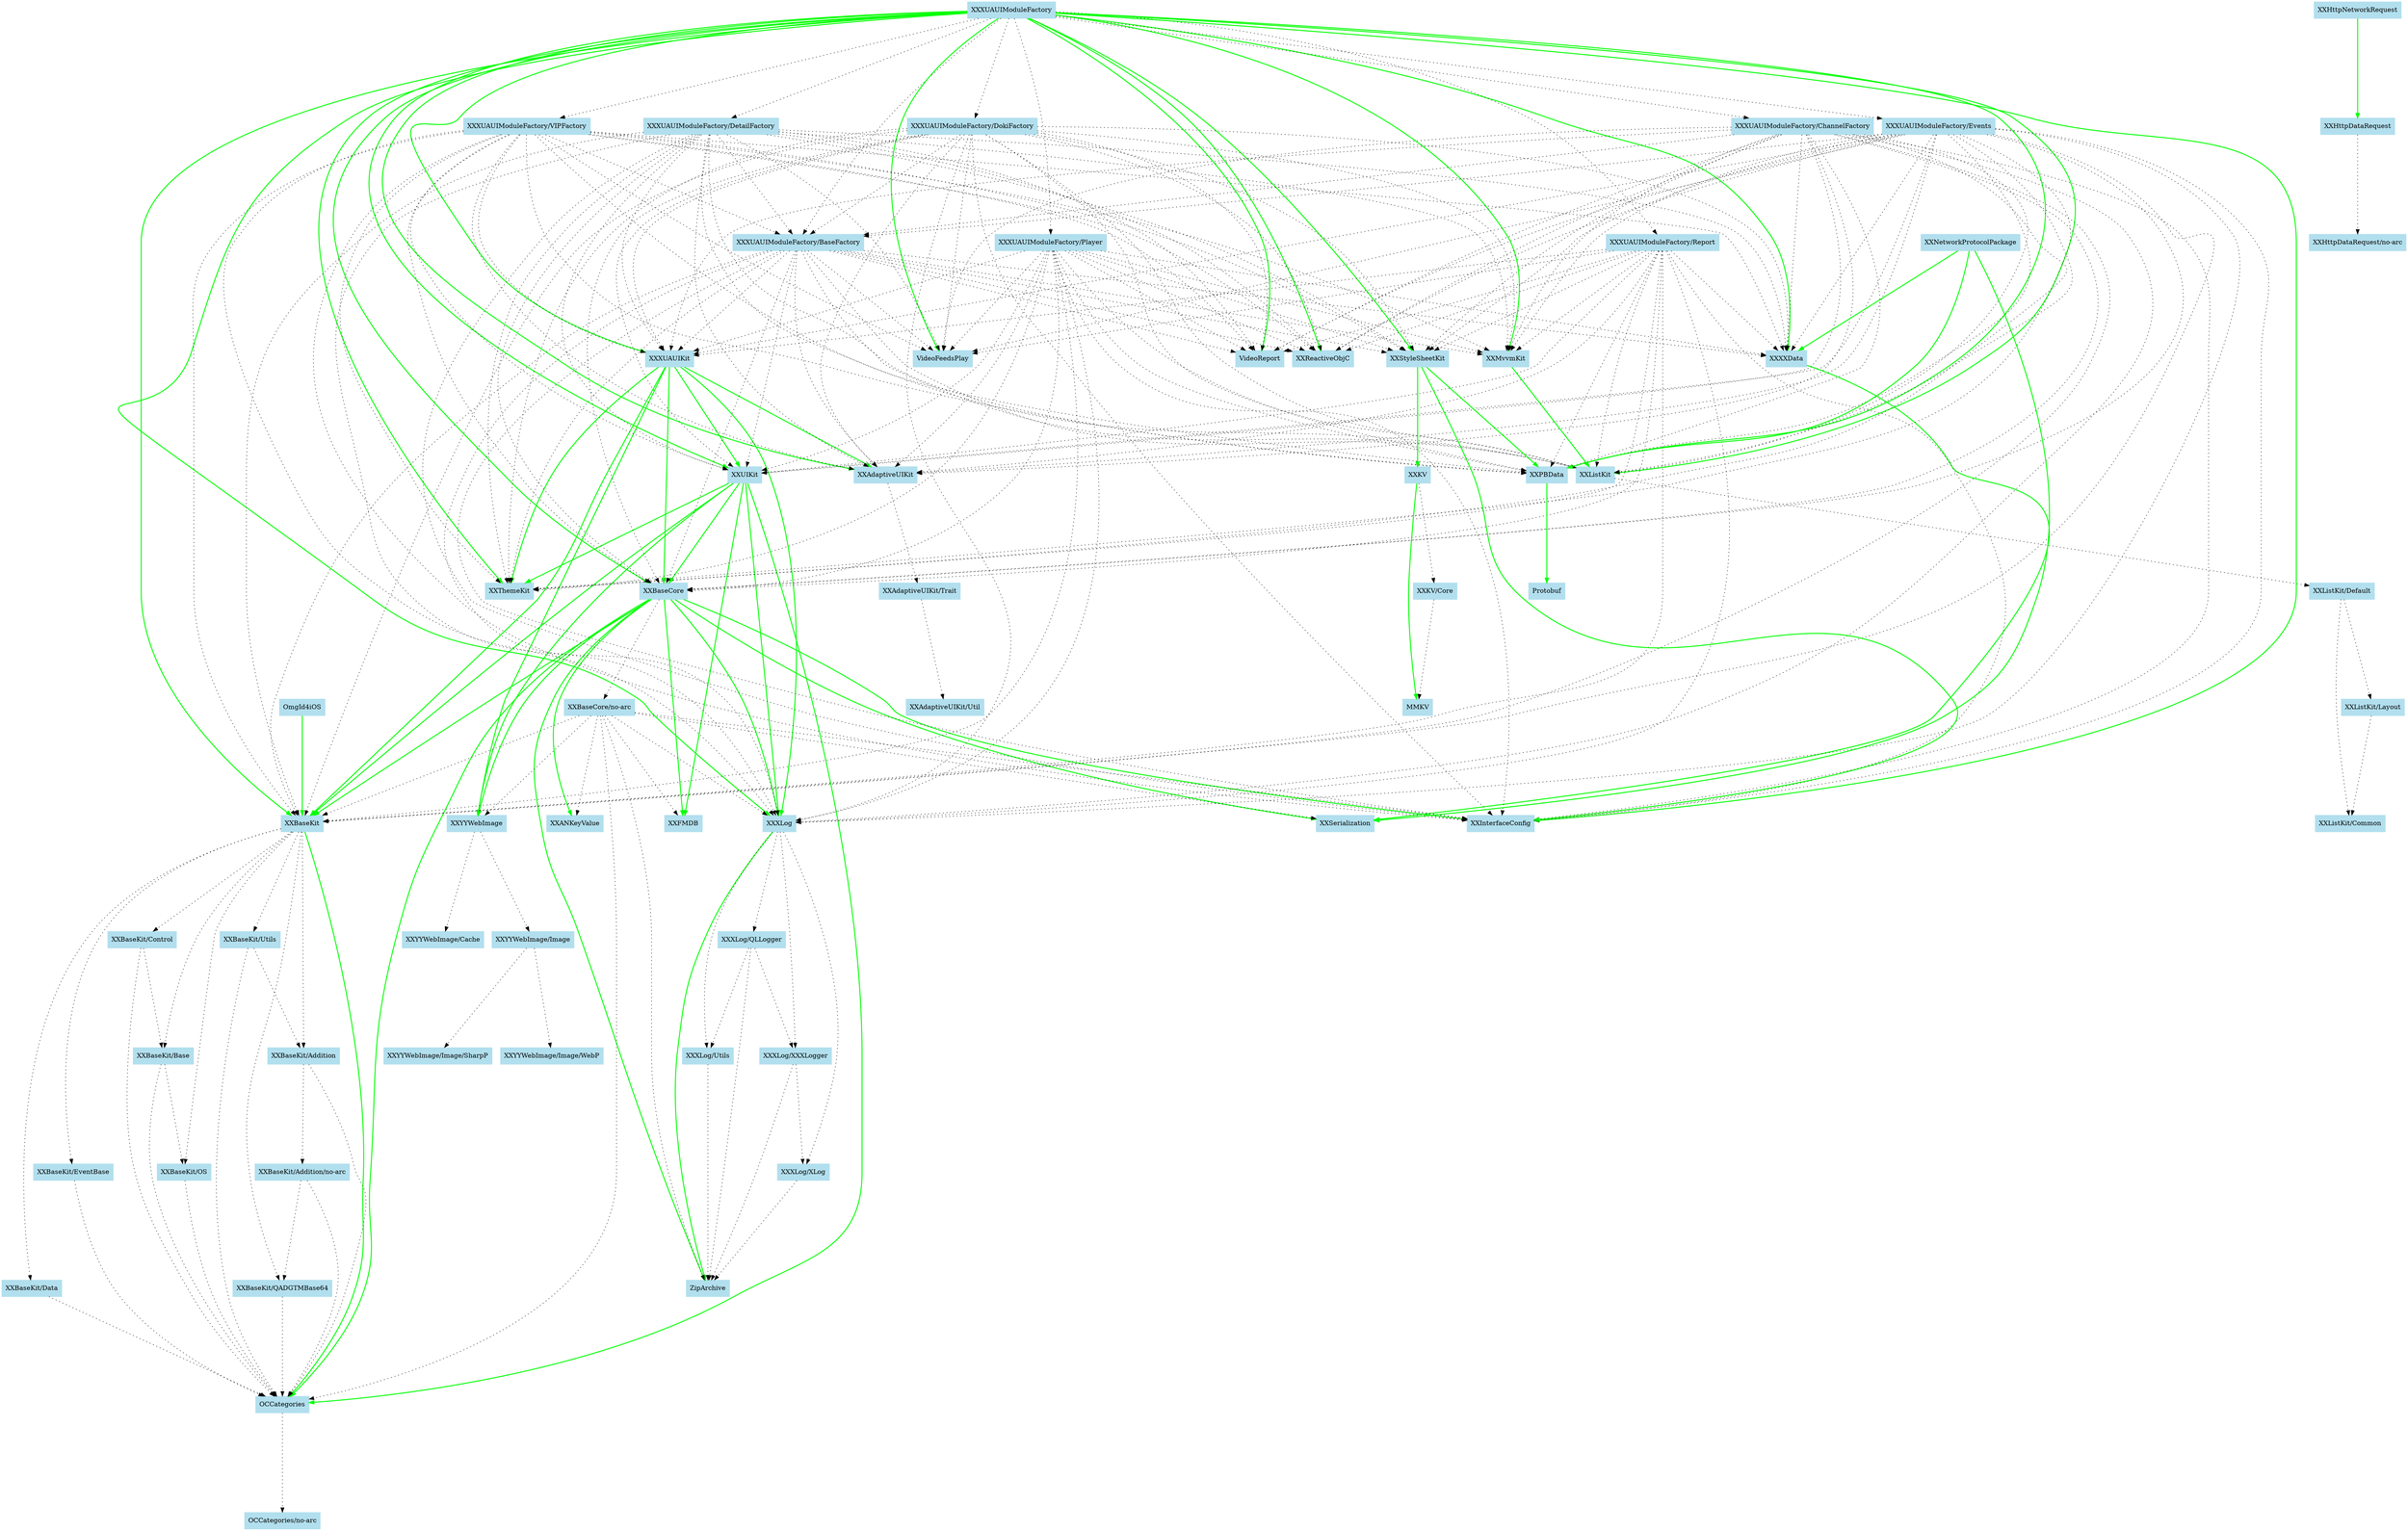 digraph demo {
node [color=lightblue2, style=filled];
ranksep = 3;
"MMKV"[shape=box]
"OCCategories"[shape=box]
"OCCategories" -> "OCCategories/no-arc"[color=black, shape=box, style=dotted]
"OCCategories/no-arc"[shape=box]
"OmgId4iOS"[shape=box]
"OmgId4iOS" -> "XXBaseKit"[color=green, shape=box, style=bold]
"Protobuf"[shape=box]
"XXXXData"[shape=box]
"XXXXData" -> "XXSerialization"[color=green, shape=box, style=bold]
"XXXUAUIKit"[shape=box]
"XXXUAUIKit" -> "XXAdaptiveUIKit"[color=green, shape=box, style=bold]
"XXXUAUIKit" -> "XXBaseCore"[color=green, shape=box, style=bold]
"XXXUAUIKit" -> "XXBaseKit"[color=green, shape=box, style=bold]
"XXXUAUIKit" -> "XXThemeKit"[color=green, shape=box, style=bold]
"XXXUAUIKit" -> "XXUIKit"[color=green, shape=box, style=bold]
"XXXUAUIKit" -> "XXXLog"[color=green, shape=box, style=bold]
"XXXUAUIKit" -> "XXYYWebImage"[color=green, shape=box, style=bold]
"XXXUAUIModuleFactory"[shape=box]
"XXXUAUIModuleFactory" -> "XXXXData"[color=green, shape=box, style=bold]
"XXXUAUIModuleFactory" -> "XXXUAUIKit"[color=green, shape=box, style=bold]
"XXXUAUIModuleFactory" -> "XXXUAUIModuleFactory/BaseFactory"[color=black, shape=box, style=dotted]
"XXXUAUIModuleFactory" -> "XXXUAUIModuleFactory/ChannelFactory"[color=black, shape=box, style=dotted]
"XXXUAUIModuleFactory" -> "XXXUAUIModuleFactory/DetailFactory"[color=black, shape=box, style=dotted]
"XXXUAUIModuleFactory" -> "XXXUAUIModuleFactory/DokiFactory"[color=black, shape=box, style=dotted]
"XXXUAUIModuleFactory" -> "XXXUAUIModuleFactory/Events"[color=black, shape=box, style=dotted]
"XXXUAUIModuleFactory" -> "XXXUAUIModuleFactory/Player"[color=black, shape=box, style=dotted]
"XXXUAUIModuleFactory" -> "XXXUAUIModuleFactory/Report"[color=black, shape=box, style=dotted]
"XXXUAUIModuleFactory" -> "XXXUAUIModuleFactory/VIPFactory"[color=black, shape=box, style=dotted]
"XXXUAUIModuleFactory" -> "XXAdaptiveUIKit"[color=green, shape=box, style=bold]
"XXXUAUIModuleFactory" -> "XXBaseCore"[color=green, shape=box, style=bold]
"XXXUAUIModuleFactory" -> "XXBaseKit"[color=green, shape=box, style=bold]
"XXXUAUIModuleFactory" -> "XXInterfaceConfig"[color=green, shape=box, style=bold]
"XXXUAUIModuleFactory" -> "XXListKit"[color=green, shape=box, style=bold]
"XXXUAUIModuleFactory" -> "XXMvvmKit"[color=green, shape=box, style=bold]
"XXXUAUIModuleFactory" -> "XXPBData"[color=green, shape=box, style=bold]
"XXXUAUIModuleFactory" -> "XXReactiveObjC"[color=green, shape=box, style=bold]
"XXXUAUIModuleFactory" -> "XXStyleSheetKit"[color=green, shape=box, style=bold]
"XXXUAUIModuleFactory" -> "XXThemeKit"[color=green, shape=box, style=bold]
"XXXUAUIModuleFactory" -> "XXUIKit"[color=green, shape=box, style=bold]
"XXXUAUIModuleFactory" -> "XXXLog"[color=green, shape=box, style=bold]
"XXXUAUIModuleFactory" -> "VideoFeedsPlay"[color=green, shape=box, style=bold]
"XXXUAUIModuleFactory" -> "VideoReport"[color=green, shape=box, style=bold]
"XXXUAUIModuleFactory/BaseFactory"[shape=box]
"XXXUAUIModuleFactory/BaseFactory" -> "XXXXData"[color=black, shape=box, style=dotted]
"XXXUAUIModuleFactory/BaseFactory" -> "XXXUAUIKit"[color=black, shape=box, style=dotted]
"XXXUAUIModuleFactory/BaseFactory" -> "XXAdaptiveUIKit"[color=black, shape=box, style=dotted]
"XXXUAUIModuleFactory/BaseFactory" -> "XXBaseCore"[color=black, shape=box, style=dotted]
"XXXUAUIModuleFactory/BaseFactory" -> "XXBaseKit"[color=black, shape=box, style=dotted]
"XXXUAUIModuleFactory/BaseFactory" -> "XXInterfaceConfig"[color=black, shape=box, style=dotted]
"XXXUAUIModuleFactory/BaseFactory" -> "XXListKit"[color=black, shape=box, style=dotted]
"XXXUAUIModuleFactory/BaseFactory" -> "XXMvvmKit"[color=black, shape=box, style=dotted]
"XXXUAUIModuleFactory/BaseFactory" -> "XXPBData"[color=black, shape=box, style=dotted]
"XXXUAUIModuleFactory/BaseFactory" -> "XXReactiveObjC"[color=black, shape=box, style=dotted]
"XXXUAUIModuleFactory/BaseFactory" -> "XXStyleSheetKit"[color=black, shape=box, style=dotted]
"XXXUAUIModuleFactory/BaseFactory" -> "XXThemeKit"[color=black, shape=box, style=dotted]
"XXXUAUIModuleFactory/BaseFactory" -> "XXUIKit"[color=black, shape=box, style=dotted]
"XXXUAUIModuleFactory/BaseFactory" -> "XXXLog"[color=black, shape=box, style=dotted]
"XXXUAUIModuleFactory/BaseFactory" -> "VideoFeedsPlay"[color=black, shape=box, style=dotted]
"XXXUAUIModuleFactory/BaseFactory" -> "VideoReport"[color=black, shape=box, style=dotted]
"XXXUAUIModuleFactory/ChannelFactory"[shape=box]
"XXXUAUIModuleFactory/ChannelFactory" -> "XXXXData"[color=black, shape=box, style=dotted]
"XXXUAUIModuleFactory/ChannelFactory" -> "XXXUAUIKit"[color=black, shape=box, style=dotted]
"XXXUAUIModuleFactory/ChannelFactory" -> "XXXUAUIModuleFactory/BaseFactory"[color=black, shape=box, style=dotted]
"XXXUAUIModuleFactory/ChannelFactory" -> "XXAdaptiveUIKit"[color=black, shape=box, style=dotted]
"XXXUAUIModuleFactory/ChannelFactory" -> "XXBaseCore"[color=black, shape=box, style=dotted]
"XXXUAUIModuleFactory/ChannelFactory" -> "XXBaseKit"[color=black, shape=box, style=dotted]
"XXXUAUIModuleFactory/ChannelFactory" -> "XXInterfaceConfig"[color=black, shape=box, style=dotted]
"XXXUAUIModuleFactory/ChannelFactory" -> "XXListKit"[color=black, shape=box, style=dotted]
"XXXUAUIModuleFactory/ChannelFactory" -> "XXMvvmKit"[color=black, shape=box, style=dotted]
"XXXUAUIModuleFactory/ChannelFactory" -> "XXPBData"[color=black, shape=box, style=dotted]
"XXXUAUIModuleFactory/ChannelFactory" -> "XXReactiveObjC"[color=black, shape=box, style=dotted]
"XXXUAUIModuleFactory/ChannelFactory" -> "XXStyleSheetKit"[color=black, shape=box, style=dotted]
"XXXUAUIModuleFactory/ChannelFactory" -> "XXThemeKit"[color=black, shape=box, style=dotted]
"XXXUAUIModuleFactory/ChannelFactory" -> "XXUIKit"[color=black, shape=box, style=dotted]
"XXXUAUIModuleFactory/ChannelFactory" -> "XXXLog"[color=black, shape=box, style=dotted]
"XXXUAUIModuleFactory/ChannelFactory" -> "VideoFeedsPlay"[color=black, shape=box, style=dotted]
"XXXUAUIModuleFactory/ChannelFactory" -> "VideoReport"[color=black, shape=box, style=dotted]
"XXXUAUIModuleFactory/DetailFactory"[shape=box]
"XXXUAUIModuleFactory/DetailFactory" -> "XXXXData"[color=black, shape=box, style=dotted]
"XXXUAUIModuleFactory/DetailFactory" -> "XXXUAUIKit"[color=black, shape=box, style=dotted]
"XXXUAUIModuleFactory/DetailFactory" -> "XXXUAUIModuleFactory/BaseFactory"[color=black, shape=box, style=dotted]
"XXXUAUIModuleFactory/DetailFactory" -> "XXAdaptiveUIKit"[color=black, shape=box, style=dotted]
"XXXUAUIModuleFactory/DetailFactory" -> "XXBaseCore"[color=black, shape=box, style=dotted]
"XXXUAUIModuleFactory/DetailFactory" -> "XXBaseKit"[color=black, shape=box, style=dotted]
"XXXUAUIModuleFactory/DetailFactory" -> "XXInterfaceConfig"[color=black, shape=box, style=dotted]
"XXXUAUIModuleFactory/DetailFactory" -> "XXListKit"[color=black, shape=box, style=dotted]
"XXXUAUIModuleFactory/DetailFactory" -> "XXMvvmKit"[color=black, shape=box, style=dotted]
"XXXUAUIModuleFactory/DetailFactory" -> "XXPBData"[color=black, shape=box, style=dotted]
"XXXUAUIModuleFactory/DetailFactory" -> "XXReactiveObjC"[color=black, shape=box, style=dotted]
"XXXUAUIModuleFactory/DetailFactory" -> "XXStyleSheetKit"[color=black, shape=box, style=dotted]
"XXXUAUIModuleFactory/DetailFactory" -> "XXThemeKit"[color=black, shape=box, style=dotted]
"XXXUAUIModuleFactory/DetailFactory" -> "XXUIKit"[color=black, shape=box, style=dotted]
"XXXUAUIModuleFactory/DetailFactory" -> "XXXLog"[color=black, shape=box, style=dotted]
"XXXUAUIModuleFactory/DetailFactory" -> "VideoFeedsPlay"[color=black, shape=box, style=dotted]
"XXXUAUIModuleFactory/DetailFactory" -> "VideoReport"[color=black, shape=box, style=dotted]
"XXXUAUIModuleFactory/DokiFactory"[shape=box]
"XXXUAUIModuleFactory/DokiFactory" -> "XXXXData"[color=black, shape=box, style=dotted]
"XXXUAUIModuleFactory/DokiFactory" -> "XXXUAUIKit"[color=black, shape=box, style=dotted]
"XXXUAUIModuleFactory/DokiFactory" -> "XXXUAUIModuleFactory/BaseFactory"[color=black, shape=box, style=dotted]
"XXXUAUIModuleFactory/DokiFactory" -> "XXAdaptiveUIKit"[color=black, shape=box, style=dotted]
"XXXUAUIModuleFactory/DokiFactory" -> "XXBaseCore"[color=black, shape=box, style=dotted]
"XXXUAUIModuleFactory/DokiFactory" -> "XXBaseKit"[color=black, shape=box, style=dotted]
"XXXUAUIModuleFactory/DokiFactory" -> "XXInterfaceConfig"[color=black, shape=box, style=dotted]
"XXXUAUIModuleFactory/DokiFactory" -> "XXListKit"[color=black, shape=box, style=dotted]
"XXXUAUIModuleFactory/DokiFactory" -> "XXMvvmKit"[color=black, shape=box, style=dotted]
"XXXUAUIModuleFactory/DokiFactory" -> "XXPBData"[color=black, shape=box, style=dotted]
"XXXUAUIModuleFactory/DokiFactory" -> "XXReactiveObjC"[color=black, shape=box, style=dotted]
"XXXUAUIModuleFactory/DokiFactory" -> "XXStyleSheetKit"[color=black, shape=box, style=dotted]
"XXXUAUIModuleFactory/DokiFactory" -> "XXThemeKit"[color=black, shape=box, style=dotted]
"XXXUAUIModuleFactory/DokiFactory" -> "XXUIKit"[color=black, shape=box, style=dotted]
"XXXUAUIModuleFactory/DokiFactory" -> "XXXLog"[color=black, shape=box, style=dotted]
"XXXUAUIModuleFactory/DokiFactory" -> "VideoFeedsPlay"[color=black, shape=box, style=dotted]
"XXXUAUIModuleFactory/DokiFactory" -> "VideoReport"[color=black, shape=box, style=dotted]
"XXXUAUIModuleFactory/Events"[shape=box]
"XXXUAUIModuleFactory/Events" -> "XXXXData"[color=black, shape=box, style=dotted]
"XXXUAUIModuleFactory/Events" -> "XXXUAUIKit"[color=black, shape=box, style=dotted]
"XXXUAUIModuleFactory/Events" -> "XXXUAUIModuleFactory/BaseFactory"[color=black, shape=box, style=dotted]
"XXXUAUIModuleFactory/Events" -> "XXAdaptiveUIKit"[color=black, shape=box, style=dotted]
"XXXUAUIModuleFactory/Events" -> "XXBaseCore"[color=black, shape=box, style=dotted]
"XXXUAUIModuleFactory/Events" -> "XXBaseKit"[color=black, shape=box, style=dotted]
"XXXUAUIModuleFactory/Events" -> "XXInterfaceConfig"[color=black, shape=box, style=dotted]
"XXXUAUIModuleFactory/Events" -> "XXListKit"[color=black, shape=box, style=dotted]
"XXXUAUIModuleFactory/Events" -> "XXMvvmKit"[color=black, shape=box, style=dotted]
"XXXUAUIModuleFactory/Events" -> "XXPBData"[color=black, shape=box, style=dotted]
"XXXUAUIModuleFactory/Events" -> "XXReactiveObjC"[color=black, shape=box, style=dotted]
"XXXUAUIModuleFactory/Events" -> "XXStyleSheetKit"[color=black, shape=box, style=dotted]
"XXXUAUIModuleFactory/Events" -> "XXThemeKit"[color=black, shape=box, style=dotted]
"XXXUAUIModuleFactory/Events" -> "XXUIKit"[color=black, shape=box, style=dotted]
"XXXUAUIModuleFactory/Events" -> "XXXLog"[color=black, shape=box, style=dotted]
"XXXUAUIModuleFactory/Events" -> "VideoFeedsPlay"[color=black, shape=box, style=dotted]
"XXXUAUIModuleFactory/Events" -> "VideoReport"[color=black, shape=box, style=dotted]
"XXXUAUIModuleFactory/Player"[shape=box]
"XXXUAUIModuleFactory/Player" -> "XXXXData"[color=black, shape=box, style=dotted]
"XXXUAUIModuleFactory/Player" -> "XXXUAUIKit"[color=black, shape=box, style=dotted]
"XXXUAUIModuleFactory/Player" -> "XXAdaptiveUIKit"[color=black, shape=box, style=dotted]
"XXXUAUIModuleFactory/Player" -> "XXBaseCore"[color=black, shape=box, style=dotted]
"XXXUAUIModuleFactory/Player" -> "XXBaseKit"[color=black, shape=box, style=dotted]
"XXXUAUIModuleFactory/Player" -> "XXInterfaceConfig"[color=black, shape=box, style=dotted]
"XXXUAUIModuleFactory/Player" -> "XXListKit"[color=black, shape=box, style=dotted]
"XXXUAUIModuleFactory/Player" -> "XXMvvmKit"[color=black, shape=box, style=dotted]
"XXXUAUIModuleFactory/Player" -> "XXPBData"[color=black, shape=box, style=dotted]
"XXXUAUIModuleFactory/Player" -> "XXReactiveObjC"[color=black, shape=box, style=dotted]
"XXXUAUIModuleFactory/Player" -> "XXStyleSheetKit"[color=black, shape=box, style=dotted]
"XXXUAUIModuleFactory/Player" -> "XXThemeKit"[color=black, shape=box, style=dotted]
"XXXUAUIModuleFactory/Player" -> "XXUIKit"[color=black, shape=box, style=dotted]
"XXXUAUIModuleFactory/Player" -> "XXXLog"[color=black, shape=box, style=dotted]
"XXXUAUIModuleFactory/Player" -> "VideoFeedsPlay"[color=black, shape=box, style=dotted]
"XXXUAUIModuleFactory/Player" -> "VideoReport"[color=black, shape=box, style=dotted]
"XXXUAUIModuleFactory/Report"[shape=box]
"XXXUAUIModuleFactory/Report" -> "XXXXData"[color=black, shape=box, style=dotted]
"XXXUAUIModuleFactory/Report" -> "XXXUAUIKit"[color=black, shape=box, style=dotted]
"XXXUAUIModuleFactory/Report" -> "XXAdaptiveUIKit"[color=black, shape=box, style=dotted]
"XXXUAUIModuleFactory/Report" -> "XXBaseCore"[color=black, shape=box, style=dotted]
"XXXUAUIModuleFactory/Report" -> "XXBaseKit"[color=black, shape=box, style=dotted]
"XXXUAUIModuleFactory/Report" -> "XXInterfaceConfig"[color=black, shape=box, style=dotted]
"XXXUAUIModuleFactory/Report" -> "XXListKit"[color=black, shape=box, style=dotted]
"XXXUAUIModuleFactory/Report" -> "XXMvvmKit"[color=black, shape=box, style=dotted]
"XXXUAUIModuleFactory/Report" -> "XXPBData"[color=black, shape=box, style=dotted]
"XXXUAUIModuleFactory/Report" -> "XXReactiveObjC"[color=black, shape=box, style=dotted]
"XXXUAUIModuleFactory/Report" -> "XXStyleSheetKit"[color=black, shape=box, style=dotted]
"XXXUAUIModuleFactory/Report" -> "XXThemeKit"[color=black, shape=box, style=dotted]
"XXXUAUIModuleFactory/Report" -> "XXUIKit"[color=black, shape=box, style=dotted]
"XXXUAUIModuleFactory/Report" -> "XXXLog"[color=black, shape=box, style=dotted]
"XXXUAUIModuleFactory/Report" -> "VideoFeedsPlay"[color=black, shape=box, style=dotted]
"XXXUAUIModuleFactory/Report" -> "VideoReport"[color=black, shape=box, style=dotted]
"XXXUAUIModuleFactory/VIPFactory"[shape=box]
"XXXUAUIModuleFactory/VIPFactory" -> "XXXXData"[color=black, shape=box, style=dotted]
"XXXUAUIModuleFactory/VIPFactory" -> "XXXUAUIKit"[color=black, shape=box, style=dotted]
"XXXUAUIModuleFactory/VIPFactory" -> "XXXUAUIModuleFactory/BaseFactory"[color=black, shape=box, style=dotted]
"XXXUAUIModuleFactory/VIPFactory" -> "XXAdaptiveUIKit"[color=black, shape=box, style=dotted]
"XXXUAUIModuleFactory/VIPFactory" -> "XXBaseCore"[color=black, shape=box, style=dotted]
"XXXUAUIModuleFactory/VIPFactory" -> "XXBaseKit"[color=black, shape=box, style=dotted]
"XXXUAUIModuleFactory/VIPFactory" -> "XXInterfaceConfig"[color=black, shape=box, style=dotted]
"XXXUAUIModuleFactory/VIPFactory" -> "XXListKit"[color=black, shape=box, style=dotted]
"XXXUAUIModuleFactory/VIPFactory" -> "XXMvvmKit"[color=black, shape=box, style=dotted]
"XXXUAUIModuleFactory/VIPFactory" -> "XXPBData"[color=black, shape=box, style=dotted]
"XXXUAUIModuleFactory/VIPFactory" -> "XXReactiveObjC"[color=black, shape=box, style=dotted]
"XXXUAUIModuleFactory/VIPFactory" -> "XXStyleSheetKit"[color=black, shape=box, style=dotted]
"XXXUAUIModuleFactory/VIPFactory" -> "XXThemeKit"[color=black, shape=box, style=dotted]
"XXXUAUIModuleFactory/VIPFactory" -> "XXUIKit"[color=black, shape=box, style=dotted]
"XXXUAUIModuleFactory/VIPFactory" -> "XXXLog"[color=black, shape=box, style=dotted]
"XXXUAUIModuleFactory/VIPFactory" -> "VideoFeedsPlay"[color=black, shape=box, style=dotted]
"XXXUAUIModuleFactory/VIPFactory" -> "VideoReport"[color=black, shape=box, style=dotted]
"XXAdaptiveUIKit"[shape=box]
"XXAdaptiveUIKit" -> "XXAdaptiveUIKit/Trait"[color=black, shape=box, style=dotted]
"XXAdaptiveUIKit/Trait"[shape=box]
"XXAdaptiveUIKit/Trait" -> "XXAdaptiveUIKit/Util"[color=black, shape=box, style=dotted]
"XXAdaptiveUIKit/Util"[shape=box]
"XXANKeyValue"[shape=box]
"XXBaseCore"[shape=box]
"XXBaseCore" -> "OCCategories"[color=green, shape=box, style=bold]
"XXBaseCore" -> "XXANKeyValue"[color=green, shape=box, style=bold]
"XXBaseCore" -> "XXBaseCore/no-arc"[color=black, shape=box, style=dotted]
"XXBaseCore" -> "XXBaseKit"[color=green, shape=box, style=bold]
"XXBaseCore" -> "XXFMDB"[color=green, shape=box, style=bold]
"XXBaseCore" -> "XXInterfaceConfig"[color=green, shape=box, style=bold]
"XXBaseCore" -> "XXSerialization"[color=green, shape=box, style=bold]
"XXBaseCore" -> "XXXLog"[color=green, shape=box, style=bold]
"XXBaseCore" -> "XXYYWebImage"[color=green, shape=box, style=bold]
"XXBaseCore" -> "ZipArchive"[color=green, shape=box, style=bold]
"XXBaseCore/no-arc"[shape=box]
"XXBaseCore/no-arc" -> "OCCategories"[color=black, shape=box, style=dotted]
"XXBaseCore/no-arc" -> "XXANKeyValue"[color=black, shape=box, style=dotted]
"XXBaseCore/no-arc" -> "XXBaseKit"[color=black, shape=box, style=dotted]
"XXBaseCore/no-arc" -> "XXFMDB"[color=black, shape=box, style=dotted]
"XXBaseCore/no-arc" -> "XXInterfaceConfig"[color=black, shape=box, style=dotted]
"XXBaseCore/no-arc" -> "XXSerialization"[color=black, shape=box, style=dotted]
"XXBaseCore/no-arc" -> "XXXLog"[color=black, shape=box, style=dotted]
"XXBaseCore/no-arc" -> "XXYYWebImage"[color=black, shape=box, style=dotted]
"XXBaseCore/no-arc" -> "ZipArchive"[color=black, shape=box, style=dotted]
"XXBaseKit"[shape=box]
"XXBaseKit" -> "OCCategories"[color=green, shape=box, style=bold]
"XXBaseKit" -> "XXBaseKit/Addition"[color=black, shape=box, style=dotted]
"XXBaseKit" -> "XXBaseKit/Base"[color=black, shape=box, style=dotted]
"XXBaseKit" -> "XXBaseKit/Control"[color=black, shape=box, style=dotted]
"XXBaseKit" -> "XXBaseKit/Data"[color=black, shape=box, style=dotted]
"XXBaseKit" -> "XXBaseKit/EventBase"[color=black, shape=box, style=dotted]
"XXBaseKit" -> "XXBaseKit/OS"[color=black, shape=box, style=dotted]
"XXBaseKit" -> "XXBaseKit/QADGTMBase64"[color=black, shape=box, style=dotted]
"XXBaseKit" -> "XXBaseKit/Utils"[color=black, shape=box, style=dotted]
"XXBaseKit/Addition"[shape=box]
"XXBaseKit/Addition" -> "OCCategories"[color=black, shape=box, style=dotted]
"XXBaseKit/Addition" -> "XXBaseKit/Addition/no-arc"[color=black, shape=box, style=dotted]
"XXBaseKit/Addition/no-arc"[shape=box]
"XXBaseKit/Addition/no-arc" -> "OCCategories"[color=black, shape=box, style=dotted]
"XXBaseKit/Addition/no-arc" -> "XXBaseKit/QADGTMBase64"[color=black, shape=box, style=dotted]
"XXBaseKit/Base"[shape=box]
"XXBaseKit/Base" -> "OCCategories"[color=black, shape=box, style=dotted]
"XXBaseKit/Base" -> "XXBaseKit/OS"[color=black, shape=box, style=dotted]
"XXBaseKit/Control"[shape=box]
"XXBaseKit/Control" -> "OCCategories"[color=black, shape=box, style=dotted]
"XXBaseKit/Control" -> "XXBaseKit/Base"[color=black, shape=box, style=dotted]
"XXBaseKit/Data"[shape=box]
"XXBaseKit/Data" -> "OCCategories"[color=black, shape=box, style=dotted]
"XXBaseKit/EventBase"[shape=box]
"XXBaseKit/EventBase" -> "OCCategories"[color=black, shape=box, style=dotted]
"XXBaseKit/OS"[shape=box]
"XXBaseKit/OS" -> "OCCategories"[color=black, shape=box, style=dotted]
"XXBaseKit/QADGTMBase64"[shape=box]
"XXBaseKit/QADGTMBase64" -> "OCCategories"[color=black, shape=box, style=dotted]
"XXBaseKit/Utils"[shape=box]
"XXBaseKit/Utils" -> "OCCategories"[color=black, shape=box, style=dotted]
"XXBaseKit/Utils" -> "XXBaseKit/Addition"[color=black, shape=box, style=dotted]
"XXFMDB"[shape=box]
"XXHttpDataRequest"[shape=box]
"XXHttpDataRequest" -> "XXHttpDataRequest/no-arc"[color=black, shape=box, style=dotted]
"XXHttpDataRequest/no-arc"[shape=box]
"XXHttpNetworkRequest"[shape=box]
"XXHttpNetworkRequest" -> "XXHttpDataRequest"[color=green, shape=box, style=bold]
"XXInterfaceConfig"[shape=box]
"XXSerialization"[shape=box]
"XXKV"[shape=box]
"XXKV" -> "MMKV"[color=green, shape=box, style=bold]
"XXKV" -> "XXKV/Core"[color=black, shape=box, style=dotted]
"XXKV/Core"[shape=box]
"XXKV/Core" -> "MMKV"[color=black, shape=box, style=dotted]
"XXListKit"[shape=box]
"XXListKit" -> "XXListKit/Default"[color=black, shape=box, style=dotted]
"XXListKit/Common"[shape=box]
"XXListKit/Default"[shape=box]
"XXListKit/Default" -> "XXListKit/Common"[color=black, shape=box, style=dotted]
"XXListKit/Default" -> "XXListKit/Layout"[color=black, shape=box, style=dotted]
"XXListKit/Layout"[shape=box]
"XXListKit/Layout" -> "XXListKit/Common"[color=black, shape=box, style=dotted]
"XXMvvmKit"[shape=box]
"XXMvvmKit" -> "XXListKit"[color=green, shape=box, style=bold]
"XXNetworkProtocolPackage"[shape=box]
"XXNetworkProtocolPackage" -> "XXXXData"[color=green, shape=box, style=bold]
"XXNetworkProtocolPackage" -> "XXSerialization"[color=green, shape=box, style=bold]
"XXNetworkProtocolPackage" -> "XXPBData"[color=green, shape=box, style=bold]
"XXPBData"[shape=box]
"XXPBData" -> "Protobuf"[color=green, shape=box, style=bold]
"XXReactiveObjC"[shape=box]
"XXStyleSheetKit"[shape=box]
"XXStyleSheetKit" -> "XXInterfaceConfig"[color=green, shape=box, style=bold]
"XXStyleSheetKit" -> "XXKV"[color=green, shape=box, style=bold]
"XXStyleSheetKit" -> "XXPBData"[color=green, shape=box, style=bold]
"XXThemeKit"[shape=box]
"XXUIKit"[shape=box]
"XXUIKit" -> "OCCategories"[color=green, shape=box, style=bold]
"XXUIKit" -> "XXBaseCore"[color=green, shape=box, style=bold]
"XXUIKit" -> "XXBaseKit"[color=green, shape=box, style=bold]
"XXUIKit" -> "XXFMDB"[color=green, shape=box, style=bold]
"XXUIKit" -> "XXThemeKit"[color=green, shape=box, style=bold]
"XXUIKit" -> "XXXLog"[color=green, shape=box, style=bold]
"XXUIKit" -> "XXYYWebImage"[color=green, shape=box, style=bold]
"XXXLog"[shape=box]
"XXXLog" -> "XXXLog/QLLogger"[color=black, shape=box, style=dotted]
"XXXLog" -> "XXXLog/Utils"[color=black, shape=box, style=dotted]
"XXXLog" -> "XXXLog/XXXLogger"[color=black, shape=box, style=dotted]
"XXXLog" -> "XXXLog/XLog"[color=black, shape=box, style=dotted]
"XXXLog" -> "ZipArchive"[color=green, shape=box, style=bold]
"XXXLog/QLLogger"[shape=box]
"XXXLog/QLLogger" -> "XXXLog/Utils"[color=black, shape=box, style=dotted]
"XXXLog/QLLogger" -> "XXXLog/XXXLogger"[color=black, shape=box, style=dotted]
"XXXLog/QLLogger" -> "ZipArchive"[color=black, shape=box, style=dotted]
"XXXLog/Utils"[shape=box]
"XXXLog/Utils" -> "ZipArchive"[color=black, shape=box, style=dotted]
"XXXLog/XXXLogger"[shape=box]
"XXXLog/XXXLogger" -> "XXXLog/XLog"[color=black, shape=box, style=dotted]
"XXXLog/XXXLogger" -> "ZipArchive"[color=black, shape=box, style=dotted]
"XXXLog/XLog"[shape=box]
"XXXLog/XLog" -> "ZipArchive"[color=black, shape=box, style=dotted]
"XXYYWebImage"[shape=box]
"XXYYWebImage" -> "XXYYWebImage/Cache"[color=black, shape=box, style=dotted]
"XXYYWebImage" -> "XXYYWebImage/Image"[color=black, shape=box, style=dotted]
"XXYYWebImage/Cache"[shape=box]
"XXYYWebImage/Image"[shape=box]
"XXYYWebImage/Image" -> "XXYYWebImage/Image/SharpP"[color=black, shape=box, style=dotted]
"XXYYWebImage/Image" -> "XXYYWebImage/Image/WebP"[color=black, shape=box, style=dotted]
"XXYYWebImage/Image/SharpP"[shape=box]
"XXYYWebImage/Image/WebP"[shape=box]
"VideoFeedsPlay"[shape=box]
"VideoReport"[shape=box]
"ZipArchive"[shape=box]
}
